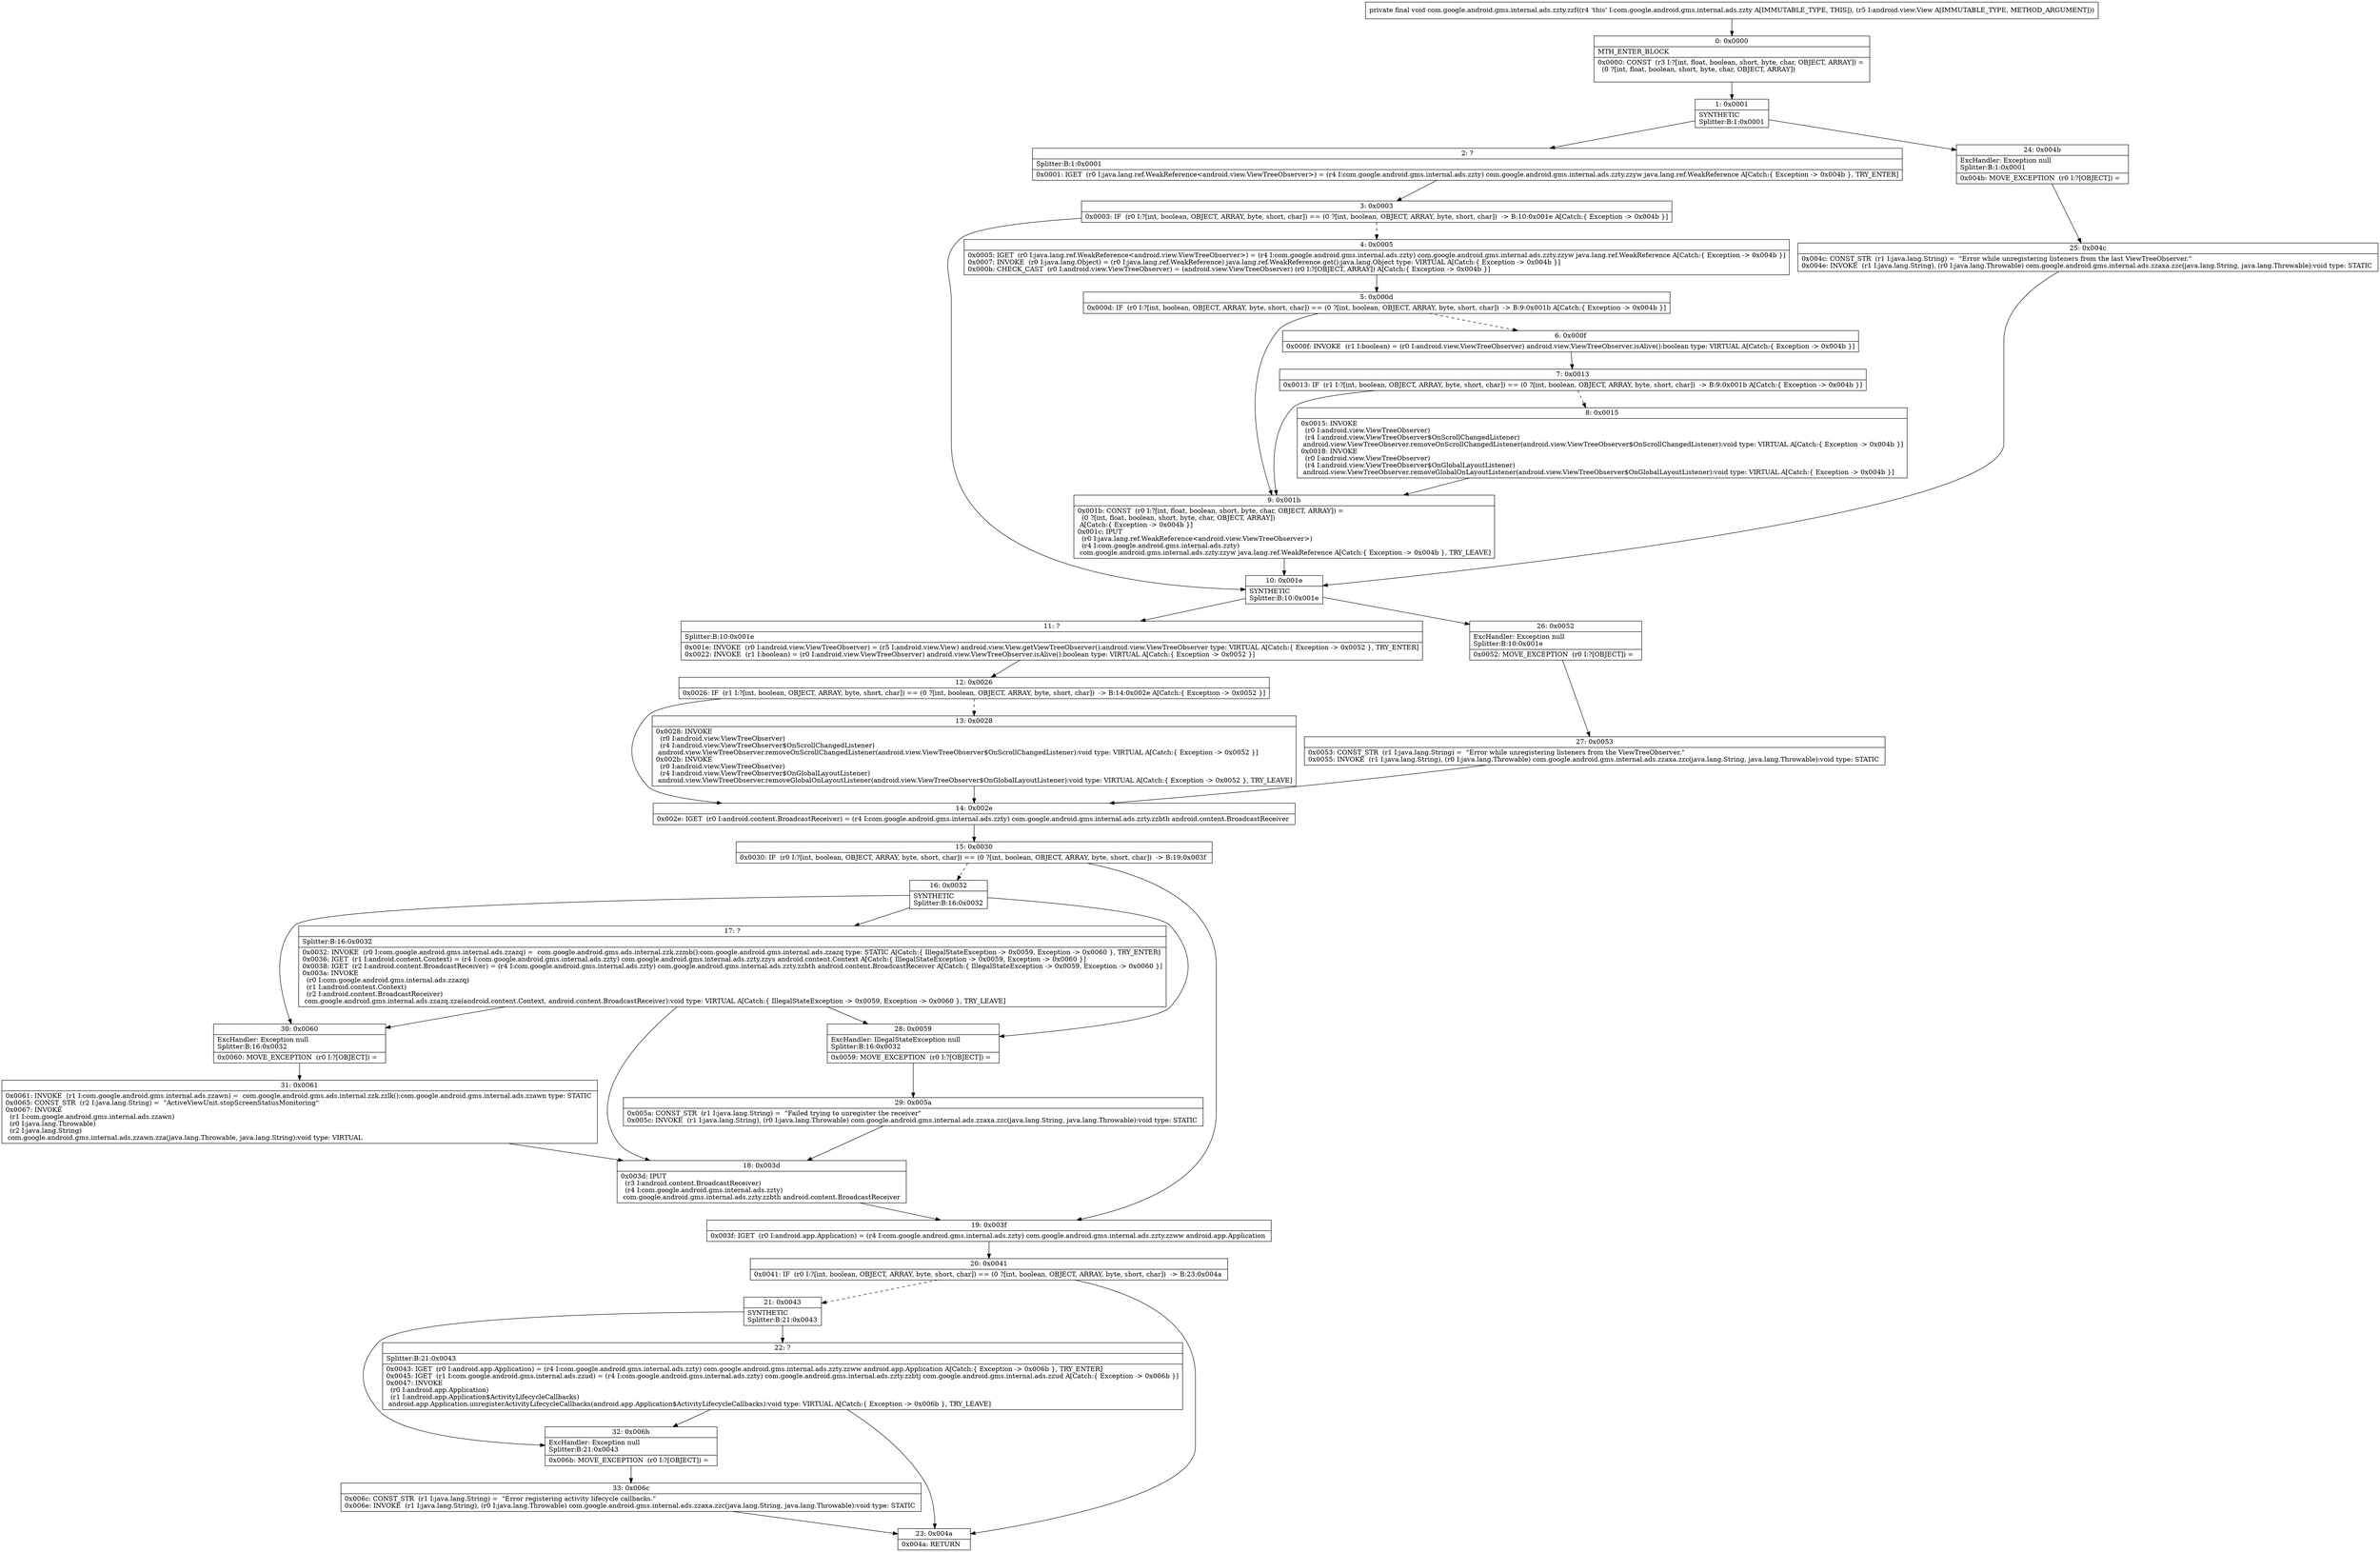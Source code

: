 digraph "CFG forcom.google.android.gms.internal.ads.zzty.zzf(Landroid\/view\/View;)V" {
Node_0 [shape=record,label="{0\:\ 0x0000|MTH_ENTER_BLOCK\l|0x0000: CONST  (r3 I:?[int, float, boolean, short, byte, char, OBJECT, ARRAY]) = \l  (0 ?[int, float, boolean, short, byte, char, OBJECT, ARRAY])\l \l}"];
Node_1 [shape=record,label="{1\:\ 0x0001|SYNTHETIC\lSplitter:B:1:0x0001\l}"];
Node_2 [shape=record,label="{2\:\ ?|Splitter:B:1:0x0001\l|0x0001: IGET  (r0 I:java.lang.ref.WeakReference\<android.view.ViewTreeObserver\>) = (r4 I:com.google.android.gms.internal.ads.zzty) com.google.android.gms.internal.ads.zzty.zzyw java.lang.ref.WeakReference A[Catch:\{ Exception \-\> 0x004b \}, TRY_ENTER]\l}"];
Node_3 [shape=record,label="{3\:\ 0x0003|0x0003: IF  (r0 I:?[int, boolean, OBJECT, ARRAY, byte, short, char]) == (0 ?[int, boolean, OBJECT, ARRAY, byte, short, char])  \-\> B:10:0x001e A[Catch:\{ Exception \-\> 0x004b \}]\l}"];
Node_4 [shape=record,label="{4\:\ 0x0005|0x0005: IGET  (r0 I:java.lang.ref.WeakReference\<android.view.ViewTreeObserver\>) = (r4 I:com.google.android.gms.internal.ads.zzty) com.google.android.gms.internal.ads.zzty.zzyw java.lang.ref.WeakReference A[Catch:\{ Exception \-\> 0x004b \}]\l0x0007: INVOKE  (r0 I:java.lang.Object) = (r0 I:java.lang.ref.WeakReference) java.lang.ref.WeakReference.get():java.lang.Object type: VIRTUAL A[Catch:\{ Exception \-\> 0x004b \}]\l0x000b: CHECK_CAST  (r0 I:android.view.ViewTreeObserver) = (android.view.ViewTreeObserver) (r0 I:?[OBJECT, ARRAY]) A[Catch:\{ Exception \-\> 0x004b \}]\l}"];
Node_5 [shape=record,label="{5\:\ 0x000d|0x000d: IF  (r0 I:?[int, boolean, OBJECT, ARRAY, byte, short, char]) == (0 ?[int, boolean, OBJECT, ARRAY, byte, short, char])  \-\> B:9:0x001b A[Catch:\{ Exception \-\> 0x004b \}]\l}"];
Node_6 [shape=record,label="{6\:\ 0x000f|0x000f: INVOKE  (r1 I:boolean) = (r0 I:android.view.ViewTreeObserver) android.view.ViewTreeObserver.isAlive():boolean type: VIRTUAL A[Catch:\{ Exception \-\> 0x004b \}]\l}"];
Node_7 [shape=record,label="{7\:\ 0x0013|0x0013: IF  (r1 I:?[int, boolean, OBJECT, ARRAY, byte, short, char]) == (0 ?[int, boolean, OBJECT, ARRAY, byte, short, char])  \-\> B:9:0x001b A[Catch:\{ Exception \-\> 0x004b \}]\l}"];
Node_8 [shape=record,label="{8\:\ 0x0015|0x0015: INVOKE  \l  (r0 I:android.view.ViewTreeObserver)\l  (r4 I:android.view.ViewTreeObserver$OnScrollChangedListener)\l android.view.ViewTreeObserver.removeOnScrollChangedListener(android.view.ViewTreeObserver$OnScrollChangedListener):void type: VIRTUAL A[Catch:\{ Exception \-\> 0x004b \}]\l0x0018: INVOKE  \l  (r0 I:android.view.ViewTreeObserver)\l  (r4 I:android.view.ViewTreeObserver$OnGlobalLayoutListener)\l android.view.ViewTreeObserver.removeGlobalOnLayoutListener(android.view.ViewTreeObserver$OnGlobalLayoutListener):void type: VIRTUAL A[Catch:\{ Exception \-\> 0x004b \}]\l}"];
Node_9 [shape=record,label="{9\:\ 0x001b|0x001b: CONST  (r0 I:?[int, float, boolean, short, byte, char, OBJECT, ARRAY]) = \l  (0 ?[int, float, boolean, short, byte, char, OBJECT, ARRAY])\l A[Catch:\{ Exception \-\> 0x004b \}]\l0x001c: IPUT  \l  (r0 I:java.lang.ref.WeakReference\<android.view.ViewTreeObserver\>)\l  (r4 I:com.google.android.gms.internal.ads.zzty)\l com.google.android.gms.internal.ads.zzty.zzyw java.lang.ref.WeakReference A[Catch:\{ Exception \-\> 0x004b \}, TRY_LEAVE]\l}"];
Node_10 [shape=record,label="{10\:\ 0x001e|SYNTHETIC\lSplitter:B:10:0x001e\l}"];
Node_11 [shape=record,label="{11\:\ ?|Splitter:B:10:0x001e\l|0x001e: INVOKE  (r0 I:android.view.ViewTreeObserver) = (r5 I:android.view.View) android.view.View.getViewTreeObserver():android.view.ViewTreeObserver type: VIRTUAL A[Catch:\{ Exception \-\> 0x0052 \}, TRY_ENTER]\l0x0022: INVOKE  (r1 I:boolean) = (r0 I:android.view.ViewTreeObserver) android.view.ViewTreeObserver.isAlive():boolean type: VIRTUAL A[Catch:\{ Exception \-\> 0x0052 \}]\l}"];
Node_12 [shape=record,label="{12\:\ 0x0026|0x0026: IF  (r1 I:?[int, boolean, OBJECT, ARRAY, byte, short, char]) == (0 ?[int, boolean, OBJECT, ARRAY, byte, short, char])  \-\> B:14:0x002e A[Catch:\{ Exception \-\> 0x0052 \}]\l}"];
Node_13 [shape=record,label="{13\:\ 0x0028|0x0028: INVOKE  \l  (r0 I:android.view.ViewTreeObserver)\l  (r4 I:android.view.ViewTreeObserver$OnScrollChangedListener)\l android.view.ViewTreeObserver.removeOnScrollChangedListener(android.view.ViewTreeObserver$OnScrollChangedListener):void type: VIRTUAL A[Catch:\{ Exception \-\> 0x0052 \}]\l0x002b: INVOKE  \l  (r0 I:android.view.ViewTreeObserver)\l  (r4 I:android.view.ViewTreeObserver$OnGlobalLayoutListener)\l android.view.ViewTreeObserver.removeGlobalOnLayoutListener(android.view.ViewTreeObserver$OnGlobalLayoutListener):void type: VIRTUAL A[Catch:\{ Exception \-\> 0x0052 \}, TRY_LEAVE]\l}"];
Node_14 [shape=record,label="{14\:\ 0x002e|0x002e: IGET  (r0 I:android.content.BroadcastReceiver) = (r4 I:com.google.android.gms.internal.ads.zzty) com.google.android.gms.internal.ads.zzty.zzbth android.content.BroadcastReceiver \l}"];
Node_15 [shape=record,label="{15\:\ 0x0030|0x0030: IF  (r0 I:?[int, boolean, OBJECT, ARRAY, byte, short, char]) == (0 ?[int, boolean, OBJECT, ARRAY, byte, short, char])  \-\> B:19:0x003f \l}"];
Node_16 [shape=record,label="{16\:\ 0x0032|SYNTHETIC\lSplitter:B:16:0x0032\l}"];
Node_17 [shape=record,label="{17\:\ ?|Splitter:B:16:0x0032\l|0x0032: INVOKE  (r0 I:com.google.android.gms.internal.ads.zzazq) =  com.google.android.gms.ads.internal.zzk.zzmb():com.google.android.gms.internal.ads.zzazq type: STATIC A[Catch:\{ IllegalStateException \-\> 0x0059, Exception \-\> 0x0060 \}, TRY_ENTER]\l0x0036: IGET  (r1 I:android.content.Context) = (r4 I:com.google.android.gms.internal.ads.zzty) com.google.android.gms.internal.ads.zzty.zzys android.content.Context A[Catch:\{ IllegalStateException \-\> 0x0059, Exception \-\> 0x0060 \}]\l0x0038: IGET  (r2 I:android.content.BroadcastReceiver) = (r4 I:com.google.android.gms.internal.ads.zzty) com.google.android.gms.internal.ads.zzty.zzbth android.content.BroadcastReceiver A[Catch:\{ IllegalStateException \-\> 0x0059, Exception \-\> 0x0060 \}]\l0x003a: INVOKE  \l  (r0 I:com.google.android.gms.internal.ads.zzazq)\l  (r1 I:android.content.Context)\l  (r2 I:android.content.BroadcastReceiver)\l com.google.android.gms.internal.ads.zzazq.zza(android.content.Context, android.content.BroadcastReceiver):void type: VIRTUAL A[Catch:\{ IllegalStateException \-\> 0x0059, Exception \-\> 0x0060 \}, TRY_LEAVE]\l}"];
Node_18 [shape=record,label="{18\:\ 0x003d|0x003d: IPUT  \l  (r3 I:android.content.BroadcastReceiver)\l  (r4 I:com.google.android.gms.internal.ads.zzty)\l com.google.android.gms.internal.ads.zzty.zzbth android.content.BroadcastReceiver \l}"];
Node_19 [shape=record,label="{19\:\ 0x003f|0x003f: IGET  (r0 I:android.app.Application) = (r4 I:com.google.android.gms.internal.ads.zzty) com.google.android.gms.internal.ads.zzty.zzww android.app.Application \l}"];
Node_20 [shape=record,label="{20\:\ 0x0041|0x0041: IF  (r0 I:?[int, boolean, OBJECT, ARRAY, byte, short, char]) == (0 ?[int, boolean, OBJECT, ARRAY, byte, short, char])  \-\> B:23:0x004a \l}"];
Node_21 [shape=record,label="{21\:\ 0x0043|SYNTHETIC\lSplitter:B:21:0x0043\l}"];
Node_22 [shape=record,label="{22\:\ ?|Splitter:B:21:0x0043\l|0x0043: IGET  (r0 I:android.app.Application) = (r4 I:com.google.android.gms.internal.ads.zzty) com.google.android.gms.internal.ads.zzty.zzww android.app.Application A[Catch:\{ Exception \-\> 0x006b \}, TRY_ENTER]\l0x0045: IGET  (r1 I:com.google.android.gms.internal.ads.zzud) = (r4 I:com.google.android.gms.internal.ads.zzty) com.google.android.gms.internal.ads.zzty.zzbtj com.google.android.gms.internal.ads.zzud A[Catch:\{ Exception \-\> 0x006b \}]\l0x0047: INVOKE  \l  (r0 I:android.app.Application)\l  (r1 I:android.app.Application$ActivityLifecycleCallbacks)\l android.app.Application.unregisterActivityLifecycleCallbacks(android.app.Application$ActivityLifecycleCallbacks):void type: VIRTUAL A[Catch:\{ Exception \-\> 0x006b \}, TRY_LEAVE]\l}"];
Node_23 [shape=record,label="{23\:\ 0x004a|0x004a: RETURN   \l}"];
Node_24 [shape=record,label="{24\:\ 0x004b|ExcHandler: Exception null\lSplitter:B:1:0x0001\l|0x004b: MOVE_EXCEPTION  (r0 I:?[OBJECT]) =  \l}"];
Node_25 [shape=record,label="{25\:\ 0x004c|0x004c: CONST_STR  (r1 I:java.lang.String) =  \"Error while unregistering listeners from the last ViewTreeObserver.\" \l0x004e: INVOKE  (r1 I:java.lang.String), (r0 I:java.lang.Throwable) com.google.android.gms.internal.ads.zzaxa.zzc(java.lang.String, java.lang.Throwable):void type: STATIC \l}"];
Node_26 [shape=record,label="{26\:\ 0x0052|ExcHandler: Exception null\lSplitter:B:10:0x001e\l|0x0052: MOVE_EXCEPTION  (r0 I:?[OBJECT]) =  \l}"];
Node_27 [shape=record,label="{27\:\ 0x0053|0x0053: CONST_STR  (r1 I:java.lang.String) =  \"Error while unregistering listeners from the ViewTreeObserver.\" \l0x0055: INVOKE  (r1 I:java.lang.String), (r0 I:java.lang.Throwable) com.google.android.gms.internal.ads.zzaxa.zzc(java.lang.String, java.lang.Throwable):void type: STATIC \l}"];
Node_28 [shape=record,label="{28\:\ 0x0059|ExcHandler: IllegalStateException null\lSplitter:B:16:0x0032\l|0x0059: MOVE_EXCEPTION  (r0 I:?[OBJECT]) =  \l}"];
Node_29 [shape=record,label="{29\:\ 0x005a|0x005a: CONST_STR  (r1 I:java.lang.String) =  \"Failed trying to unregister the receiver\" \l0x005c: INVOKE  (r1 I:java.lang.String), (r0 I:java.lang.Throwable) com.google.android.gms.internal.ads.zzaxa.zzc(java.lang.String, java.lang.Throwable):void type: STATIC \l}"];
Node_30 [shape=record,label="{30\:\ 0x0060|ExcHandler: Exception null\lSplitter:B:16:0x0032\l|0x0060: MOVE_EXCEPTION  (r0 I:?[OBJECT]) =  \l}"];
Node_31 [shape=record,label="{31\:\ 0x0061|0x0061: INVOKE  (r1 I:com.google.android.gms.internal.ads.zzawn) =  com.google.android.gms.ads.internal.zzk.zzlk():com.google.android.gms.internal.ads.zzawn type: STATIC \l0x0065: CONST_STR  (r2 I:java.lang.String) =  \"ActiveViewUnit.stopScreenStatusMonitoring\" \l0x0067: INVOKE  \l  (r1 I:com.google.android.gms.internal.ads.zzawn)\l  (r0 I:java.lang.Throwable)\l  (r2 I:java.lang.String)\l com.google.android.gms.internal.ads.zzawn.zza(java.lang.Throwable, java.lang.String):void type: VIRTUAL \l}"];
Node_32 [shape=record,label="{32\:\ 0x006b|ExcHandler: Exception null\lSplitter:B:21:0x0043\l|0x006b: MOVE_EXCEPTION  (r0 I:?[OBJECT]) =  \l}"];
Node_33 [shape=record,label="{33\:\ 0x006c|0x006c: CONST_STR  (r1 I:java.lang.String) =  \"Error registering activity lifecycle callbacks.\" \l0x006e: INVOKE  (r1 I:java.lang.String), (r0 I:java.lang.Throwable) com.google.android.gms.internal.ads.zzaxa.zzc(java.lang.String, java.lang.Throwable):void type: STATIC \l}"];
MethodNode[shape=record,label="{private final void com.google.android.gms.internal.ads.zzty.zzf((r4 'this' I:com.google.android.gms.internal.ads.zzty A[IMMUTABLE_TYPE, THIS]), (r5 I:android.view.View A[IMMUTABLE_TYPE, METHOD_ARGUMENT])) }"];
MethodNode -> Node_0;
Node_0 -> Node_1;
Node_1 -> Node_2;
Node_1 -> Node_24;
Node_2 -> Node_3;
Node_3 -> Node_4[style=dashed];
Node_3 -> Node_10;
Node_4 -> Node_5;
Node_5 -> Node_6[style=dashed];
Node_5 -> Node_9;
Node_6 -> Node_7;
Node_7 -> Node_8[style=dashed];
Node_7 -> Node_9;
Node_8 -> Node_9;
Node_9 -> Node_10;
Node_10 -> Node_11;
Node_10 -> Node_26;
Node_11 -> Node_12;
Node_12 -> Node_13[style=dashed];
Node_12 -> Node_14;
Node_13 -> Node_14;
Node_14 -> Node_15;
Node_15 -> Node_16[style=dashed];
Node_15 -> Node_19;
Node_16 -> Node_17;
Node_16 -> Node_28;
Node_16 -> Node_30;
Node_17 -> Node_18;
Node_17 -> Node_28;
Node_17 -> Node_30;
Node_18 -> Node_19;
Node_19 -> Node_20;
Node_20 -> Node_21[style=dashed];
Node_20 -> Node_23;
Node_21 -> Node_22;
Node_21 -> Node_32;
Node_22 -> Node_23;
Node_22 -> Node_32;
Node_24 -> Node_25;
Node_25 -> Node_10;
Node_26 -> Node_27;
Node_27 -> Node_14;
Node_28 -> Node_29;
Node_29 -> Node_18;
Node_30 -> Node_31;
Node_31 -> Node_18;
Node_32 -> Node_33;
Node_33 -> Node_23;
}

